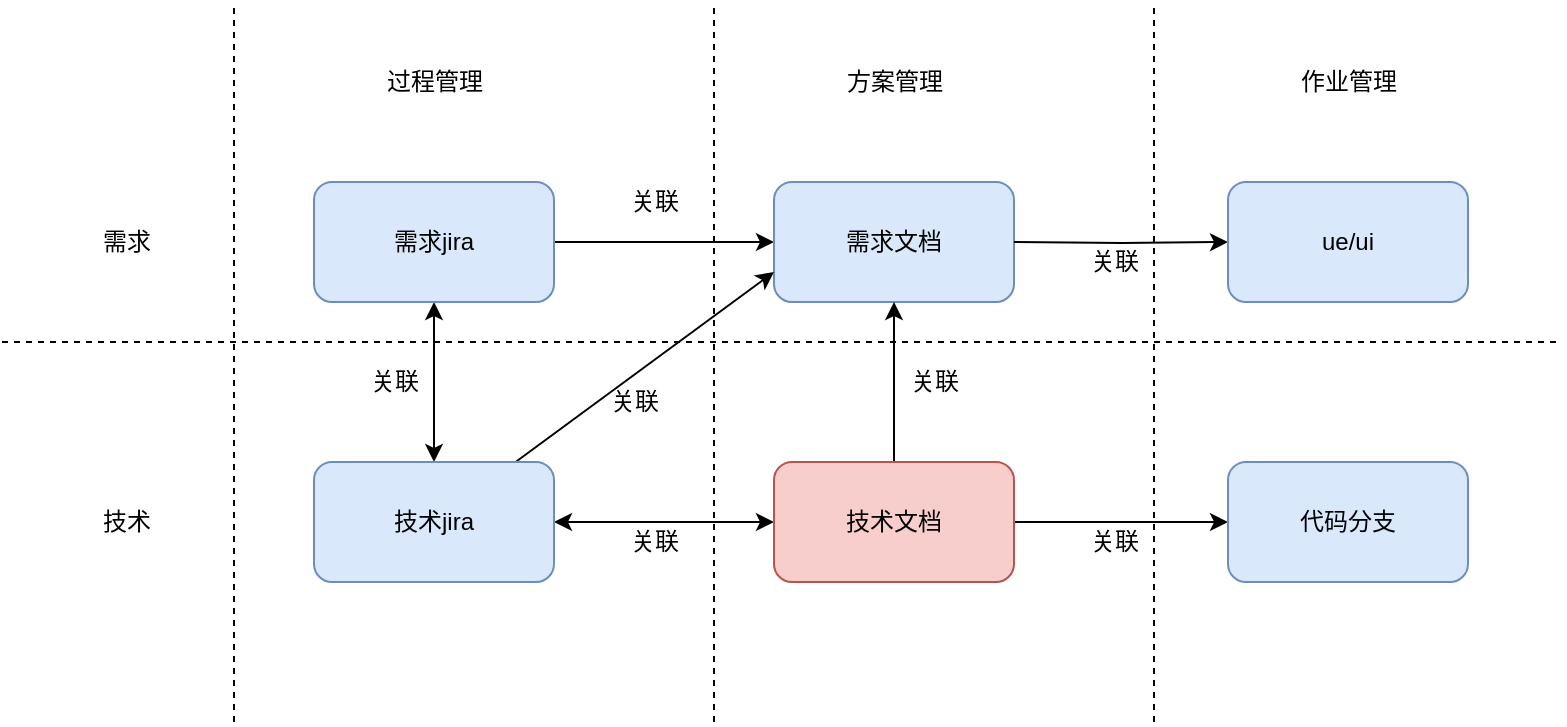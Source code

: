 <mxfile version="13.1.3" type="github">
  <diagram id="R1Z05BGr4TgSDHtd-65_" name="Page-1">
    <mxGraphModel dx="906" dy="1759" grid="1" gridSize="10" guides="1" tooltips="1" connect="1" arrows="1" fold="1" page="1" pageScale="1" pageWidth="827" pageHeight="1169" math="0" shadow="0">
      <root>
        <mxCell id="0" />
        <mxCell id="1" parent="0" />
        <mxCell id="YicJnZiJMWdcynEzoA1y-8" style="edgeStyle=orthogonalEdgeStyle;rounded=0;orthogonalLoop=1;jettySize=auto;html=1;entryX=0.5;entryY=0;entryDx=0;entryDy=0;startArrow=classic;startFill=1;" edge="1" parent="1" source="YicJnZiJMWdcynEzoA1y-1" target="YicJnZiJMWdcynEzoA1y-3">
          <mxGeometry relative="1" as="geometry" />
        </mxCell>
        <mxCell id="YicJnZiJMWdcynEzoA1y-29" style="edgeStyle=orthogonalEdgeStyle;rounded=0;orthogonalLoop=1;jettySize=auto;html=1;entryX=0;entryY=0.5;entryDx=0;entryDy=0;startArrow=none;startFill=0;" edge="1" parent="1" source="YicJnZiJMWdcynEzoA1y-1" target="YicJnZiJMWdcynEzoA1y-2">
          <mxGeometry relative="1" as="geometry" />
        </mxCell>
        <mxCell id="YicJnZiJMWdcynEzoA1y-1" value="需求jira" style="rounded=1;whiteSpace=wrap;html=1;fillColor=#dae8fc;strokeColor=#6c8ebf;" vertex="1" parent="1">
          <mxGeometry x="180" y="80" width="120" height="60" as="geometry" />
        </mxCell>
        <mxCell id="YicJnZiJMWdcynEzoA1y-2" value="需求文档" style="rounded=1;whiteSpace=wrap;html=1;fillColor=#dae8fc;strokeColor=#6c8ebf;" vertex="1" parent="1">
          <mxGeometry x="410" y="80" width="120" height="60" as="geometry" />
        </mxCell>
        <mxCell id="YicJnZiJMWdcynEzoA1y-10" style="edgeStyle=orthogonalEdgeStyle;rounded=0;orthogonalLoop=1;jettySize=auto;html=1;entryX=0;entryY=0.5;entryDx=0;entryDy=0;startArrow=classic;startFill=1;" edge="1" parent="1" source="YicJnZiJMWdcynEzoA1y-3" target="YicJnZiJMWdcynEzoA1y-4">
          <mxGeometry relative="1" as="geometry" />
        </mxCell>
        <mxCell id="YicJnZiJMWdcynEzoA1y-30" style="rounded=0;orthogonalLoop=1;jettySize=auto;html=1;entryX=0;entryY=0.75;entryDx=0;entryDy=0;startArrow=none;startFill=0;" edge="1" parent="1" source="YicJnZiJMWdcynEzoA1y-3" target="YicJnZiJMWdcynEzoA1y-2">
          <mxGeometry relative="1" as="geometry" />
        </mxCell>
        <mxCell id="YicJnZiJMWdcynEzoA1y-3" value="技术jira" style="rounded=1;whiteSpace=wrap;html=1;fillColor=#dae8fc;strokeColor=#6c8ebf;" vertex="1" parent="1">
          <mxGeometry x="180" y="220" width="120" height="60" as="geometry" />
        </mxCell>
        <mxCell id="YicJnZiJMWdcynEzoA1y-12" style="edgeStyle=orthogonalEdgeStyle;rounded=0;orthogonalLoop=1;jettySize=auto;html=1;entryX=0;entryY=0.5;entryDx=0;entryDy=0;startArrow=none;startFill=0;" edge="1" parent="1" source="YicJnZiJMWdcynEzoA1y-4" target="YicJnZiJMWdcynEzoA1y-5">
          <mxGeometry relative="1" as="geometry" />
        </mxCell>
        <mxCell id="YicJnZiJMWdcynEzoA1y-28" style="edgeStyle=orthogonalEdgeStyle;rounded=0;orthogonalLoop=1;jettySize=auto;html=1;entryX=0.5;entryY=1;entryDx=0;entryDy=0;startArrow=none;startFill=0;" edge="1" parent="1" source="YicJnZiJMWdcynEzoA1y-4" target="YicJnZiJMWdcynEzoA1y-2">
          <mxGeometry relative="1" as="geometry" />
        </mxCell>
        <mxCell id="YicJnZiJMWdcynEzoA1y-4" value="技术文档" style="rounded=1;whiteSpace=wrap;html=1;fillColor=#f8cecc;strokeColor=#b85450;" vertex="1" parent="1">
          <mxGeometry x="410" y="220" width="120" height="60" as="geometry" />
        </mxCell>
        <mxCell id="YicJnZiJMWdcynEzoA1y-5" value="代码分支" style="rounded=1;whiteSpace=wrap;html=1;fillColor=#dae8fc;strokeColor=#6c8ebf;" vertex="1" parent="1">
          <mxGeometry x="637" y="220" width="120" height="60" as="geometry" />
        </mxCell>
        <mxCell id="YicJnZiJMWdcynEzoA1y-7" value="关联" style="text;html=1;align=center;verticalAlign=middle;resizable=0;points=[];autosize=1;" vertex="1" parent="1">
          <mxGeometry x="330" y="80" width="40" height="20" as="geometry" />
        </mxCell>
        <mxCell id="YicJnZiJMWdcynEzoA1y-9" value="关联" style="text;html=1;align=center;verticalAlign=middle;resizable=0;points=[];autosize=1;" vertex="1" parent="1">
          <mxGeometry x="200" y="170" width="40" height="20" as="geometry" />
        </mxCell>
        <mxCell id="YicJnZiJMWdcynEzoA1y-11" value="关联" style="text;html=1;align=center;verticalAlign=middle;resizable=0;points=[];autosize=1;" vertex="1" parent="1">
          <mxGeometry x="330" y="250" width="40" height="20" as="geometry" />
        </mxCell>
        <mxCell id="YicJnZiJMWdcynEzoA1y-13" value="关联" style="text;html=1;align=center;verticalAlign=middle;resizable=0;points=[];autosize=1;" vertex="1" parent="1">
          <mxGeometry x="560" y="250" width="40" height="20" as="geometry" />
        </mxCell>
        <mxCell id="YicJnZiJMWdcynEzoA1y-15" value="关联" style="text;html=1;align=center;verticalAlign=middle;resizable=0;points=[];autosize=1;" vertex="1" parent="1">
          <mxGeometry x="470" y="170" width="40" height="20" as="geometry" />
        </mxCell>
        <mxCell id="YicJnZiJMWdcynEzoA1y-16" value="需求" style="text;html=1;align=center;verticalAlign=middle;resizable=0;points=[];autosize=1;" vertex="1" parent="1">
          <mxGeometry x="66" y="100" width="40" height="20" as="geometry" />
        </mxCell>
        <mxCell id="YicJnZiJMWdcynEzoA1y-17" value="技术" style="text;html=1;align=center;verticalAlign=middle;resizable=0;points=[];autosize=1;" vertex="1" parent="1">
          <mxGeometry x="66" y="240" width="40" height="20" as="geometry" />
        </mxCell>
        <mxCell id="YicJnZiJMWdcynEzoA1y-18" value="" style="endArrow=none;dashed=1;html=1;" edge="1" parent="1">
          <mxGeometry width="50" height="50" relative="1" as="geometry">
            <mxPoint x="24" y="160" as="sourcePoint" />
            <mxPoint x="804" y="160" as="targetPoint" />
          </mxGeometry>
        </mxCell>
        <mxCell id="YicJnZiJMWdcynEzoA1y-19" value="过程管理" style="text;html=1;align=center;verticalAlign=middle;resizable=0;points=[];autosize=1;" vertex="1" parent="1">
          <mxGeometry x="210" y="20" width="60" height="20" as="geometry" />
        </mxCell>
        <mxCell id="YicJnZiJMWdcynEzoA1y-20" value="方案管理" style="text;html=1;align=center;verticalAlign=middle;resizable=0;points=[];autosize=1;" vertex="1" parent="1">
          <mxGeometry x="440" y="20" width="60" height="20" as="geometry" />
        </mxCell>
        <mxCell id="YicJnZiJMWdcynEzoA1y-21" value="" style="endArrow=none;dashed=1;html=1;" edge="1" parent="1">
          <mxGeometry width="50" height="50" relative="1" as="geometry">
            <mxPoint x="380" y="350" as="sourcePoint" />
            <mxPoint x="380" y="-10" as="targetPoint" />
          </mxGeometry>
        </mxCell>
        <mxCell id="YicJnZiJMWdcynEzoA1y-22" value="作业管理" style="text;html=1;align=center;verticalAlign=middle;resizable=0;points=[];autosize=1;" vertex="1" parent="1">
          <mxGeometry x="667" y="20" width="60" height="20" as="geometry" />
        </mxCell>
        <mxCell id="YicJnZiJMWdcynEzoA1y-23" style="edgeStyle=orthogonalEdgeStyle;rounded=0;orthogonalLoop=1;jettySize=auto;html=1;entryX=0;entryY=0.5;entryDx=0;entryDy=0;startArrow=none;startFill=0;" edge="1" parent="1" target="YicJnZiJMWdcynEzoA1y-24">
          <mxGeometry relative="1" as="geometry">
            <mxPoint x="530" y="110" as="sourcePoint" />
          </mxGeometry>
        </mxCell>
        <mxCell id="YicJnZiJMWdcynEzoA1y-24" value="ue/ui" style="rounded=1;whiteSpace=wrap;html=1;fillColor=#dae8fc;strokeColor=#6c8ebf;" vertex="1" parent="1">
          <mxGeometry x="637" y="80" width="120" height="60" as="geometry" />
        </mxCell>
        <mxCell id="YicJnZiJMWdcynEzoA1y-25" value="关联" style="text;html=1;align=center;verticalAlign=middle;resizable=0;points=[];autosize=1;" vertex="1" parent="1">
          <mxGeometry x="560" y="110" width="40" height="20" as="geometry" />
        </mxCell>
        <mxCell id="YicJnZiJMWdcynEzoA1y-26" value="" style="endArrow=none;dashed=1;html=1;" edge="1" parent="1">
          <mxGeometry width="50" height="50" relative="1" as="geometry">
            <mxPoint x="600" y="350" as="sourcePoint" />
            <mxPoint x="600" y="-10" as="targetPoint" />
          </mxGeometry>
        </mxCell>
        <mxCell id="YicJnZiJMWdcynEzoA1y-27" value="" style="endArrow=none;dashed=1;html=1;" edge="1" parent="1">
          <mxGeometry width="50" height="50" relative="1" as="geometry">
            <mxPoint x="140" y="350" as="sourcePoint" />
            <mxPoint x="140" y="-10" as="targetPoint" />
          </mxGeometry>
        </mxCell>
        <mxCell id="YicJnZiJMWdcynEzoA1y-31" value="关联" style="text;html=1;align=center;verticalAlign=middle;resizable=0;points=[];autosize=1;" vertex="1" parent="1">
          <mxGeometry x="320" y="180" width="40" height="20" as="geometry" />
        </mxCell>
      </root>
    </mxGraphModel>
  </diagram>
</mxfile>

